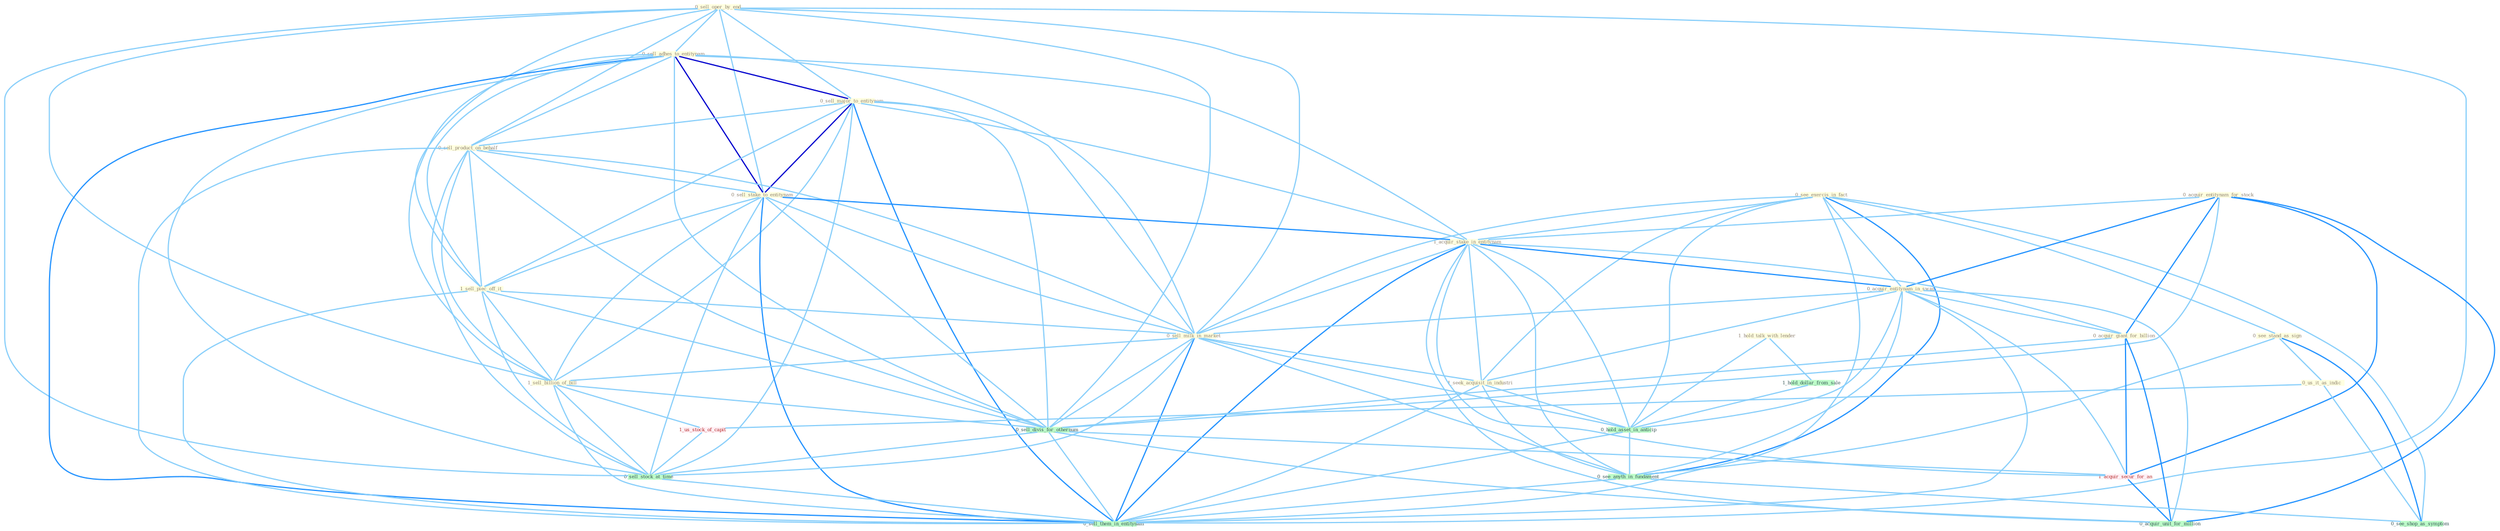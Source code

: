Graph G{ 
    node
    [shape=polygon,style=filled,width=.5,height=.06,color="#BDFCC9",fixedsize=true,fontsize=4,
    fontcolor="#2f4f4f"];
    {node
    [color="#ffffe0", fontcolor="#8b7d6b"] "0_see_exercis_in_fact " "0_sell_oper_by_end " "1_hold_talk_with_lender " "0_sell_adhes_to_entitynam " "0_sell_major_to_entitynam " "0_sell_product_on_behalf " "0_sell_stake_to_entitynam " "0_acquir_entitynam_for_stock " "1_sell_piec_off_it " "1_acquir_stake_in_entitynam " "0_acquir_entitynam_in_swap " "0_see_stand_as_sign " "0_sell_milk_in_market " "0_us_it_as_indic " "0_acquir_giant_for_billion " "1_sell_billion_of_bill " "1_seek_acquisit_in_industri "}
{node [color="#fff0f5", fontcolor="#b22222"] "1_acquir_secur_for_an " "1_us_stock_of_capit "}
edge [color="#B0E2FF"];

	"0_see_exercis_in_fact " -- "1_acquir_stake_in_entitynam " [w="1", color="#87cefa" ];
	"0_see_exercis_in_fact " -- "0_acquir_entitynam_in_swap " [w="1", color="#87cefa" ];
	"0_see_exercis_in_fact " -- "0_see_stand_as_sign " [w="1", color="#87cefa" ];
	"0_see_exercis_in_fact " -- "0_sell_milk_in_market " [w="1", color="#87cefa" ];
	"0_see_exercis_in_fact " -- "1_seek_acquisit_in_industri " [w="1", color="#87cefa" ];
	"0_see_exercis_in_fact " -- "0_hold_asset_in_anticip " [w="1", color="#87cefa" ];
	"0_see_exercis_in_fact " -- "0_see_anyth_in_fundament " [w="2", color="#1e90ff" , len=0.8];
	"0_see_exercis_in_fact " -- "0_see_shop_as_symptom " [w="1", color="#87cefa" ];
	"0_see_exercis_in_fact " -- "0_sell_them_in_entitynam " [w="1", color="#87cefa" ];
	"0_sell_oper_by_end " -- "0_sell_adhes_to_entitynam " [w="1", color="#87cefa" ];
	"0_sell_oper_by_end " -- "0_sell_major_to_entitynam " [w="1", color="#87cefa" ];
	"0_sell_oper_by_end " -- "0_sell_product_on_behalf " [w="1", color="#87cefa" ];
	"0_sell_oper_by_end " -- "0_sell_stake_to_entitynam " [w="1", color="#87cefa" ];
	"0_sell_oper_by_end " -- "1_sell_piec_off_it " [w="1", color="#87cefa" ];
	"0_sell_oper_by_end " -- "0_sell_milk_in_market " [w="1", color="#87cefa" ];
	"0_sell_oper_by_end " -- "1_sell_billion_of_bill " [w="1", color="#87cefa" ];
	"0_sell_oper_by_end " -- "0_sell_divis_for_othernum " [w="1", color="#87cefa" ];
	"0_sell_oper_by_end " -- "0_sell_stock_at_time " [w="1", color="#87cefa" ];
	"0_sell_oper_by_end " -- "0_sell_them_in_entitynam " [w="1", color="#87cefa" ];
	"1_hold_talk_with_lender " -- "1_hold_dollar_from_sale " [w="1", color="#87cefa" ];
	"1_hold_talk_with_lender " -- "0_hold_asset_in_anticip " [w="1", color="#87cefa" ];
	"0_sell_adhes_to_entitynam " -- "0_sell_major_to_entitynam " [w="3", color="#0000cd" , len=0.6];
	"0_sell_adhes_to_entitynam " -- "0_sell_product_on_behalf " [w="1", color="#87cefa" ];
	"0_sell_adhes_to_entitynam " -- "0_sell_stake_to_entitynam " [w="3", color="#0000cd" , len=0.6];
	"0_sell_adhes_to_entitynam " -- "1_sell_piec_off_it " [w="1", color="#87cefa" ];
	"0_sell_adhes_to_entitynam " -- "1_acquir_stake_in_entitynam " [w="1", color="#87cefa" ];
	"0_sell_adhes_to_entitynam " -- "0_sell_milk_in_market " [w="1", color="#87cefa" ];
	"0_sell_adhes_to_entitynam " -- "1_sell_billion_of_bill " [w="1", color="#87cefa" ];
	"0_sell_adhes_to_entitynam " -- "0_sell_divis_for_othernum " [w="1", color="#87cefa" ];
	"0_sell_adhes_to_entitynam " -- "0_sell_stock_at_time " [w="1", color="#87cefa" ];
	"0_sell_adhes_to_entitynam " -- "0_sell_them_in_entitynam " [w="2", color="#1e90ff" , len=0.8];
	"0_sell_major_to_entitynam " -- "0_sell_product_on_behalf " [w="1", color="#87cefa" ];
	"0_sell_major_to_entitynam " -- "0_sell_stake_to_entitynam " [w="3", color="#0000cd" , len=0.6];
	"0_sell_major_to_entitynam " -- "1_sell_piec_off_it " [w="1", color="#87cefa" ];
	"0_sell_major_to_entitynam " -- "1_acquir_stake_in_entitynam " [w="1", color="#87cefa" ];
	"0_sell_major_to_entitynam " -- "0_sell_milk_in_market " [w="1", color="#87cefa" ];
	"0_sell_major_to_entitynam " -- "1_sell_billion_of_bill " [w="1", color="#87cefa" ];
	"0_sell_major_to_entitynam " -- "0_sell_divis_for_othernum " [w="1", color="#87cefa" ];
	"0_sell_major_to_entitynam " -- "0_sell_stock_at_time " [w="1", color="#87cefa" ];
	"0_sell_major_to_entitynam " -- "0_sell_them_in_entitynam " [w="2", color="#1e90ff" , len=0.8];
	"0_sell_product_on_behalf " -- "0_sell_stake_to_entitynam " [w="1", color="#87cefa" ];
	"0_sell_product_on_behalf " -- "1_sell_piec_off_it " [w="1", color="#87cefa" ];
	"0_sell_product_on_behalf " -- "0_sell_milk_in_market " [w="1", color="#87cefa" ];
	"0_sell_product_on_behalf " -- "1_sell_billion_of_bill " [w="1", color="#87cefa" ];
	"0_sell_product_on_behalf " -- "0_sell_divis_for_othernum " [w="1", color="#87cefa" ];
	"0_sell_product_on_behalf " -- "0_sell_stock_at_time " [w="1", color="#87cefa" ];
	"0_sell_product_on_behalf " -- "0_sell_them_in_entitynam " [w="1", color="#87cefa" ];
	"0_sell_stake_to_entitynam " -- "1_sell_piec_off_it " [w="1", color="#87cefa" ];
	"0_sell_stake_to_entitynam " -- "1_acquir_stake_in_entitynam " [w="2", color="#1e90ff" , len=0.8];
	"0_sell_stake_to_entitynam " -- "0_sell_milk_in_market " [w="1", color="#87cefa" ];
	"0_sell_stake_to_entitynam " -- "1_sell_billion_of_bill " [w="1", color="#87cefa" ];
	"0_sell_stake_to_entitynam " -- "0_sell_divis_for_othernum " [w="1", color="#87cefa" ];
	"0_sell_stake_to_entitynam " -- "0_sell_stock_at_time " [w="1", color="#87cefa" ];
	"0_sell_stake_to_entitynam " -- "0_sell_them_in_entitynam " [w="2", color="#1e90ff" , len=0.8];
	"0_acquir_entitynam_for_stock " -- "1_acquir_stake_in_entitynam " [w="1", color="#87cefa" ];
	"0_acquir_entitynam_for_stock " -- "0_acquir_entitynam_in_swap " [w="2", color="#1e90ff" , len=0.8];
	"0_acquir_entitynam_for_stock " -- "0_acquir_giant_for_billion " [w="2", color="#1e90ff" , len=0.8];
	"0_acquir_entitynam_for_stock " -- "0_sell_divis_for_othernum " [w="1", color="#87cefa" ];
	"0_acquir_entitynam_for_stock " -- "1_acquir_secur_for_an " [w="2", color="#1e90ff" , len=0.8];
	"0_acquir_entitynam_for_stock " -- "0_acquir_unit_for_million " [w="2", color="#1e90ff" , len=0.8];
	"1_sell_piec_off_it " -- "0_sell_milk_in_market " [w="1", color="#87cefa" ];
	"1_sell_piec_off_it " -- "1_sell_billion_of_bill " [w="1", color="#87cefa" ];
	"1_sell_piec_off_it " -- "0_sell_divis_for_othernum " [w="1", color="#87cefa" ];
	"1_sell_piec_off_it " -- "0_sell_stock_at_time " [w="1", color="#87cefa" ];
	"1_sell_piec_off_it " -- "0_sell_them_in_entitynam " [w="1", color="#87cefa" ];
	"1_acquir_stake_in_entitynam " -- "0_acquir_entitynam_in_swap " [w="2", color="#1e90ff" , len=0.8];
	"1_acquir_stake_in_entitynam " -- "0_sell_milk_in_market " [w="1", color="#87cefa" ];
	"1_acquir_stake_in_entitynam " -- "0_acquir_giant_for_billion " [w="1", color="#87cefa" ];
	"1_acquir_stake_in_entitynam " -- "1_seek_acquisit_in_industri " [w="1", color="#87cefa" ];
	"1_acquir_stake_in_entitynam " -- "1_acquir_secur_for_an " [w="1", color="#87cefa" ];
	"1_acquir_stake_in_entitynam " -- "0_hold_asset_in_anticip " [w="1", color="#87cefa" ];
	"1_acquir_stake_in_entitynam " -- "0_see_anyth_in_fundament " [w="1", color="#87cefa" ];
	"1_acquir_stake_in_entitynam " -- "0_acquir_unit_for_million " [w="1", color="#87cefa" ];
	"1_acquir_stake_in_entitynam " -- "0_sell_them_in_entitynam " [w="2", color="#1e90ff" , len=0.8];
	"0_acquir_entitynam_in_swap " -- "0_sell_milk_in_market " [w="1", color="#87cefa" ];
	"0_acquir_entitynam_in_swap " -- "0_acquir_giant_for_billion " [w="1", color="#87cefa" ];
	"0_acquir_entitynam_in_swap " -- "1_seek_acquisit_in_industri " [w="1", color="#87cefa" ];
	"0_acquir_entitynam_in_swap " -- "1_acquir_secur_for_an " [w="1", color="#87cefa" ];
	"0_acquir_entitynam_in_swap " -- "0_hold_asset_in_anticip " [w="1", color="#87cefa" ];
	"0_acquir_entitynam_in_swap " -- "0_see_anyth_in_fundament " [w="1", color="#87cefa" ];
	"0_acquir_entitynam_in_swap " -- "0_acquir_unit_for_million " [w="1", color="#87cefa" ];
	"0_acquir_entitynam_in_swap " -- "0_sell_them_in_entitynam " [w="1", color="#87cefa" ];
	"0_see_stand_as_sign " -- "0_us_it_as_indic " [w="1", color="#87cefa" ];
	"0_see_stand_as_sign " -- "0_see_anyth_in_fundament " [w="1", color="#87cefa" ];
	"0_see_stand_as_sign " -- "0_see_shop_as_symptom " [w="2", color="#1e90ff" , len=0.8];
	"0_sell_milk_in_market " -- "1_sell_billion_of_bill " [w="1", color="#87cefa" ];
	"0_sell_milk_in_market " -- "1_seek_acquisit_in_industri " [w="1", color="#87cefa" ];
	"0_sell_milk_in_market " -- "0_sell_divis_for_othernum " [w="1", color="#87cefa" ];
	"0_sell_milk_in_market " -- "0_hold_asset_in_anticip " [w="1", color="#87cefa" ];
	"0_sell_milk_in_market " -- "0_sell_stock_at_time " [w="1", color="#87cefa" ];
	"0_sell_milk_in_market " -- "0_see_anyth_in_fundament " [w="1", color="#87cefa" ];
	"0_sell_milk_in_market " -- "0_sell_them_in_entitynam " [w="2", color="#1e90ff" , len=0.8];
	"0_us_it_as_indic " -- "1_us_stock_of_capit " [w="1", color="#87cefa" ];
	"0_us_it_as_indic " -- "0_see_shop_as_symptom " [w="1", color="#87cefa" ];
	"0_acquir_giant_for_billion " -- "0_sell_divis_for_othernum " [w="1", color="#87cefa" ];
	"0_acquir_giant_for_billion " -- "1_acquir_secur_for_an " [w="2", color="#1e90ff" , len=0.8];
	"0_acquir_giant_for_billion " -- "0_acquir_unit_for_million " [w="2", color="#1e90ff" , len=0.8];
	"1_sell_billion_of_bill " -- "0_sell_divis_for_othernum " [w="1", color="#87cefa" ];
	"1_sell_billion_of_bill " -- "1_us_stock_of_capit " [w="1", color="#87cefa" ];
	"1_sell_billion_of_bill " -- "0_sell_stock_at_time " [w="1", color="#87cefa" ];
	"1_sell_billion_of_bill " -- "0_sell_them_in_entitynam " [w="1", color="#87cefa" ];
	"1_seek_acquisit_in_industri " -- "0_hold_asset_in_anticip " [w="1", color="#87cefa" ];
	"1_seek_acquisit_in_industri " -- "0_see_anyth_in_fundament " [w="1", color="#87cefa" ];
	"1_seek_acquisit_in_industri " -- "0_sell_them_in_entitynam " [w="1", color="#87cefa" ];
	"0_sell_divis_for_othernum " -- "1_acquir_secur_for_an " [w="1", color="#87cefa" ];
	"0_sell_divis_for_othernum " -- "0_sell_stock_at_time " [w="1", color="#87cefa" ];
	"0_sell_divis_for_othernum " -- "0_acquir_unit_for_million " [w="1", color="#87cefa" ];
	"0_sell_divis_for_othernum " -- "0_sell_them_in_entitynam " [w="1", color="#87cefa" ];
	"1_acquir_secur_for_an " -- "0_acquir_unit_for_million " [w="2", color="#1e90ff" , len=0.8];
	"1_us_stock_of_capit " -- "0_sell_stock_at_time " [w="1", color="#87cefa" ];
	"1_hold_dollar_from_sale " -- "0_hold_asset_in_anticip " [w="1", color="#87cefa" ];
	"0_hold_asset_in_anticip " -- "0_see_anyth_in_fundament " [w="1", color="#87cefa" ];
	"0_hold_asset_in_anticip " -- "0_sell_them_in_entitynam " [w="1", color="#87cefa" ];
	"0_sell_stock_at_time " -- "0_sell_them_in_entitynam " [w="1", color="#87cefa" ];
	"0_see_anyth_in_fundament " -- "0_see_shop_as_symptom " [w="1", color="#87cefa" ];
	"0_see_anyth_in_fundament " -- "0_sell_them_in_entitynam " [w="1", color="#87cefa" ];
}